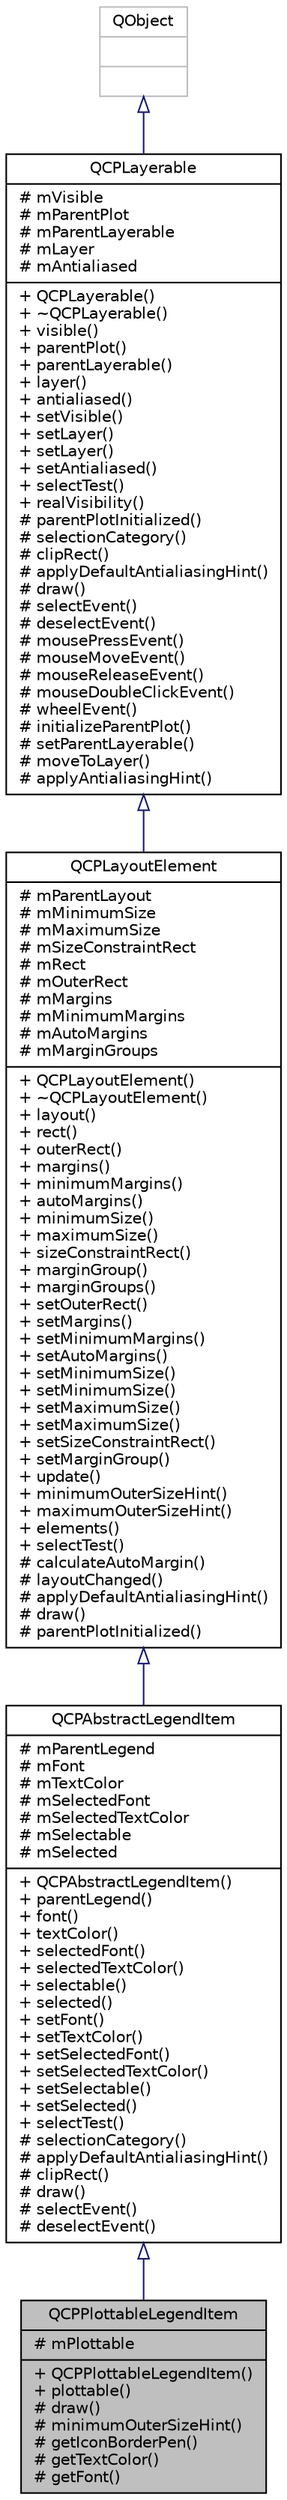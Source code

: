 digraph "QCPPlottableLegendItem"
{
  edge [fontname="Helvetica",fontsize="10",labelfontname="Helvetica",labelfontsize="10"];
  node [fontname="Helvetica",fontsize="10",shape=record];
  Node1049 [label="{QCPPlottableLegendItem\n|# mPlottable\l|+ QCPPlottableLegendItem()\l+ plottable()\l# draw()\l# minimumOuterSizeHint()\l# getIconBorderPen()\l# getTextColor()\l# getFont()\l}",height=0.2,width=0.4,color="black", fillcolor="grey75", style="filled", fontcolor="black"];
  Node1050 -> Node1049 [dir="back",color="midnightblue",fontsize="10",style="solid",arrowtail="onormal",fontname="Helvetica"];
  Node1050 [label="{QCPAbstractLegendItem\n|# mParentLegend\l# mFont\l# mTextColor\l# mSelectedFont\l# mSelectedTextColor\l# mSelectable\l# mSelected\l|+ QCPAbstractLegendItem()\l+ parentLegend()\l+ font()\l+ textColor()\l+ selectedFont()\l+ selectedTextColor()\l+ selectable()\l+ selected()\l+ setFont()\l+ setTextColor()\l+ setSelectedFont()\l+ setSelectedTextColor()\l+ setSelectable()\l+ setSelected()\l+ selectTest()\l# selectionCategory()\l# applyDefaultAntialiasingHint()\l# clipRect()\l# draw()\l# selectEvent()\l# deselectEvent()\l}",height=0.2,width=0.4,color="black", fillcolor="white", style="filled",URL="$classQCPAbstractLegendItem.html",tooltip="The abstract base class for all entries in a QCPLegend. "];
  Node1051 -> Node1050 [dir="back",color="midnightblue",fontsize="10",style="solid",arrowtail="onormal",fontname="Helvetica"];
  Node1051 [label="{QCPLayoutElement\n|# mParentLayout\l# mMinimumSize\l# mMaximumSize\l# mSizeConstraintRect\l# mRect\l# mOuterRect\l# mMargins\l# mMinimumMargins\l# mAutoMargins\l# mMarginGroups\l|+ QCPLayoutElement()\l+ ~QCPLayoutElement()\l+ layout()\l+ rect()\l+ outerRect()\l+ margins()\l+ minimumMargins()\l+ autoMargins()\l+ minimumSize()\l+ maximumSize()\l+ sizeConstraintRect()\l+ marginGroup()\l+ marginGroups()\l+ setOuterRect()\l+ setMargins()\l+ setMinimumMargins()\l+ setAutoMargins()\l+ setMinimumSize()\l+ setMinimumSize()\l+ setMaximumSize()\l+ setMaximumSize()\l+ setSizeConstraintRect()\l+ setMarginGroup()\l+ update()\l+ minimumOuterSizeHint()\l+ maximumOuterSizeHint()\l+ elements()\l+ selectTest()\l# calculateAutoMargin()\l# layoutChanged()\l# applyDefaultAntialiasingHint()\l# draw()\l# parentPlotInitialized()\l}",height=0.2,width=0.4,color="black", fillcolor="white", style="filled",URL="$classQCPLayoutElement.html",tooltip="The abstract base class for all objects that form the layout system. "];
  Node1052 -> Node1051 [dir="back",color="midnightblue",fontsize="10",style="solid",arrowtail="onormal",fontname="Helvetica"];
  Node1052 [label="{QCPLayerable\n|# mVisible\l# mParentPlot\l# mParentLayerable\l# mLayer\l# mAntialiased\l|+ QCPLayerable()\l+ ~QCPLayerable()\l+ visible()\l+ parentPlot()\l+ parentLayerable()\l+ layer()\l+ antialiased()\l+ setVisible()\l+ setLayer()\l+ setLayer()\l+ setAntialiased()\l+ selectTest()\l+ realVisibility()\l# parentPlotInitialized()\l# selectionCategory()\l# clipRect()\l# applyDefaultAntialiasingHint()\l# draw()\l# selectEvent()\l# deselectEvent()\l# mousePressEvent()\l# mouseMoveEvent()\l# mouseReleaseEvent()\l# mouseDoubleClickEvent()\l# wheelEvent()\l# initializeParentPlot()\l# setParentLayerable()\l# moveToLayer()\l# applyAntialiasingHint()\l}",height=0.2,width=0.4,color="black", fillcolor="white", style="filled",URL="$classQCPLayerable.html",tooltip="Base class for all drawable objects. "];
  Node1053 -> Node1052 [dir="back",color="midnightblue",fontsize="10",style="solid",arrowtail="onormal",fontname="Helvetica"];
  Node1053 [label="{QObject\n||}",height=0.2,width=0.4,color="grey75", fillcolor="white", style="filled"];
}
